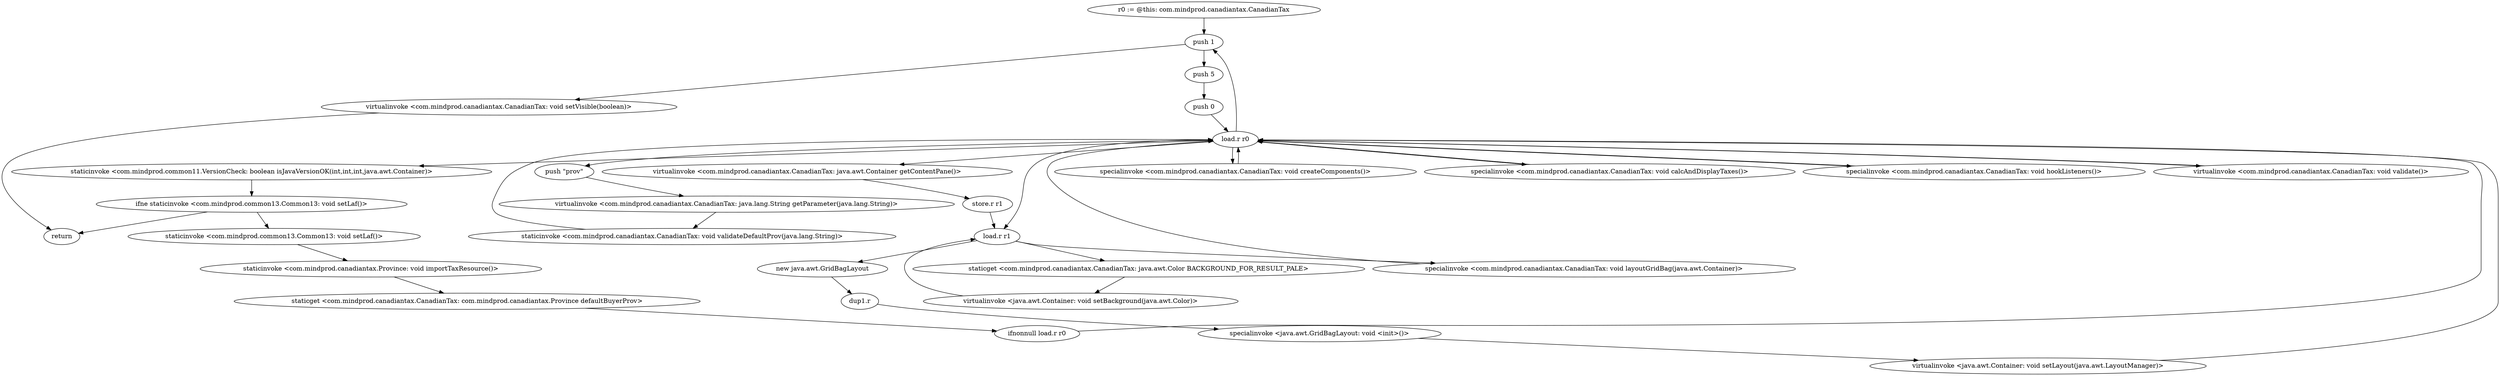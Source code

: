 digraph "" {
    "r0 := @this: com.mindprod.canadiantax.CanadianTax"
    "push 1"
    "r0 := @this: com.mindprod.canadiantax.CanadianTax"->"push 1";
    "push 5"
    "push 1"->"push 5";
    "push 0"
    "push 5"->"push 0";
    "load.r r0"
    "push 0"->"load.r r0";
    "staticinvoke <com.mindprod.common11.VersionCheck: boolean isJavaVersionOK(int,int,int,java.awt.Container)>"
    "load.r r0"->"staticinvoke <com.mindprod.common11.VersionCheck: boolean isJavaVersionOK(int,int,int,java.awt.Container)>";
    "ifne staticinvoke <com.mindprod.common13.Common13: void setLaf()>"
    "staticinvoke <com.mindprod.common11.VersionCheck: boolean isJavaVersionOK(int,int,int,java.awt.Container)>"->"ifne staticinvoke <com.mindprod.common13.Common13: void setLaf()>";
    "return"
    "ifne staticinvoke <com.mindprod.common13.Common13: void setLaf()>"->"return";
    "staticinvoke <com.mindprod.common13.Common13: void setLaf()>"
    "ifne staticinvoke <com.mindprod.common13.Common13: void setLaf()>"->"staticinvoke <com.mindprod.common13.Common13: void setLaf()>";
    "staticinvoke <com.mindprod.canadiantax.Province: void importTaxResource()>"
    "staticinvoke <com.mindprod.common13.Common13: void setLaf()>"->"staticinvoke <com.mindprod.canadiantax.Province: void importTaxResource()>";
    "staticget <com.mindprod.canadiantax.CanadianTax: com.mindprod.canadiantax.Province defaultBuyerProv>"
    "staticinvoke <com.mindprod.canadiantax.Province: void importTaxResource()>"->"staticget <com.mindprod.canadiantax.CanadianTax: com.mindprod.canadiantax.Province defaultBuyerProv>";
    "ifnonnull load.r r0"
    "staticget <com.mindprod.canadiantax.CanadianTax: com.mindprod.canadiantax.Province defaultBuyerProv>"->"ifnonnull load.r r0";
    "ifnonnull load.r r0"->"load.r r0";
    "push \"prov\""
    "load.r r0"->"push \"prov\"";
    "virtualinvoke <com.mindprod.canadiantax.CanadianTax: java.lang.String getParameter(java.lang.String)>"
    "push \"prov\""->"virtualinvoke <com.mindprod.canadiantax.CanadianTax: java.lang.String getParameter(java.lang.String)>";
    "staticinvoke <com.mindprod.canadiantax.CanadianTax: void validateDefaultProv(java.lang.String)>"
    "virtualinvoke <com.mindprod.canadiantax.CanadianTax: java.lang.String getParameter(java.lang.String)>"->"staticinvoke <com.mindprod.canadiantax.CanadianTax: void validateDefaultProv(java.lang.String)>";
    "staticinvoke <com.mindprod.canadiantax.CanadianTax: void validateDefaultProv(java.lang.String)>"->"load.r r0";
    "virtualinvoke <com.mindprod.canadiantax.CanadianTax: java.awt.Container getContentPane()>"
    "load.r r0"->"virtualinvoke <com.mindprod.canadiantax.CanadianTax: java.awt.Container getContentPane()>";
    "store.r r1"
    "virtualinvoke <com.mindprod.canadiantax.CanadianTax: java.awt.Container getContentPane()>"->"store.r r1";
    "load.r r1"
    "store.r r1"->"load.r r1";
    "staticget <com.mindprod.canadiantax.CanadianTax: java.awt.Color BACKGROUND_FOR_RESULT_PALE>"
    "load.r r1"->"staticget <com.mindprod.canadiantax.CanadianTax: java.awt.Color BACKGROUND_FOR_RESULT_PALE>";
    "virtualinvoke <java.awt.Container: void setBackground(java.awt.Color)>"
    "staticget <com.mindprod.canadiantax.CanadianTax: java.awt.Color BACKGROUND_FOR_RESULT_PALE>"->"virtualinvoke <java.awt.Container: void setBackground(java.awt.Color)>";
    "virtualinvoke <java.awt.Container: void setBackground(java.awt.Color)>"->"load.r r1";
    "new java.awt.GridBagLayout"
    "load.r r1"->"new java.awt.GridBagLayout";
    "dup1.r"
    "new java.awt.GridBagLayout"->"dup1.r";
    "specialinvoke <java.awt.GridBagLayout: void <init>()>"
    "dup1.r"->"specialinvoke <java.awt.GridBagLayout: void <init>()>";
    "virtualinvoke <java.awt.Container: void setLayout(java.awt.LayoutManager)>"
    "specialinvoke <java.awt.GridBagLayout: void <init>()>"->"virtualinvoke <java.awt.Container: void setLayout(java.awt.LayoutManager)>";
    "virtualinvoke <java.awt.Container: void setLayout(java.awt.LayoutManager)>"->"load.r r0";
    "specialinvoke <com.mindprod.canadiantax.CanadianTax: void createComponents()>"
    "load.r r0"->"specialinvoke <com.mindprod.canadiantax.CanadianTax: void createComponents()>";
    "specialinvoke <com.mindprod.canadiantax.CanadianTax: void createComponents()>"->"load.r r0";
    "specialinvoke <com.mindprod.canadiantax.CanadianTax: void calcAndDisplayTaxes()>"
    "load.r r0"->"specialinvoke <com.mindprod.canadiantax.CanadianTax: void calcAndDisplayTaxes()>";
    "specialinvoke <com.mindprod.canadiantax.CanadianTax: void calcAndDisplayTaxes()>"->"load.r r0";
    "load.r r0"->"load.r r1";
    "specialinvoke <com.mindprod.canadiantax.CanadianTax: void layoutGridBag(java.awt.Container)>"
    "load.r r1"->"specialinvoke <com.mindprod.canadiantax.CanadianTax: void layoutGridBag(java.awt.Container)>";
    "specialinvoke <com.mindprod.canadiantax.CanadianTax: void layoutGridBag(java.awt.Container)>"->"load.r r0";
    "specialinvoke <com.mindprod.canadiantax.CanadianTax: void hookListeners()>"
    "load.r r0"->"specialinvoke <com.mindprod.canadiantax.CanadianTax: void hookListeners()>";
    "specialinvoke <com.mindprod.canadiantax.CanadianTax: void hookListeners()>"->"load.r r0";
    "virtualinvoke <com.mindprod.canadiantax.CanadianTax: void validate()>"
    "load.r r0"->"virtualinvoke <com.mindprod.canadiantax.CanadianTax: void validate()>";
    "virtualinvoke <com.mindprod.canadiantax.CanadianTax: void validate()>"->"load.r r0";
    "load.r r0"->"push 1";
    "virtualinvoke <com.mindprod.canadiantax.CanadianTax: void setVisible(boolean)>"
    "push 1"->"virtualinvoke <com.mindprod.canadiantax.CanadianTax: void setVisible(boolean)>";
    "virtualinvoke <com.mindprod.canadiantax.CanadianTax: void setVisible(boolean)>"->"return";
}
